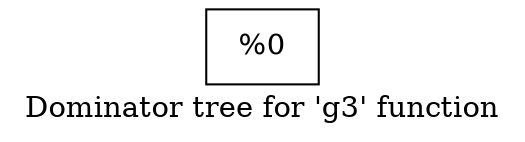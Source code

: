 digraph "Dominator tree for 'g3' function" {
	label="Dominator tree for 'g3' function";

	Node0x23b42f0 [shape=record,label="{%0}"];
}
